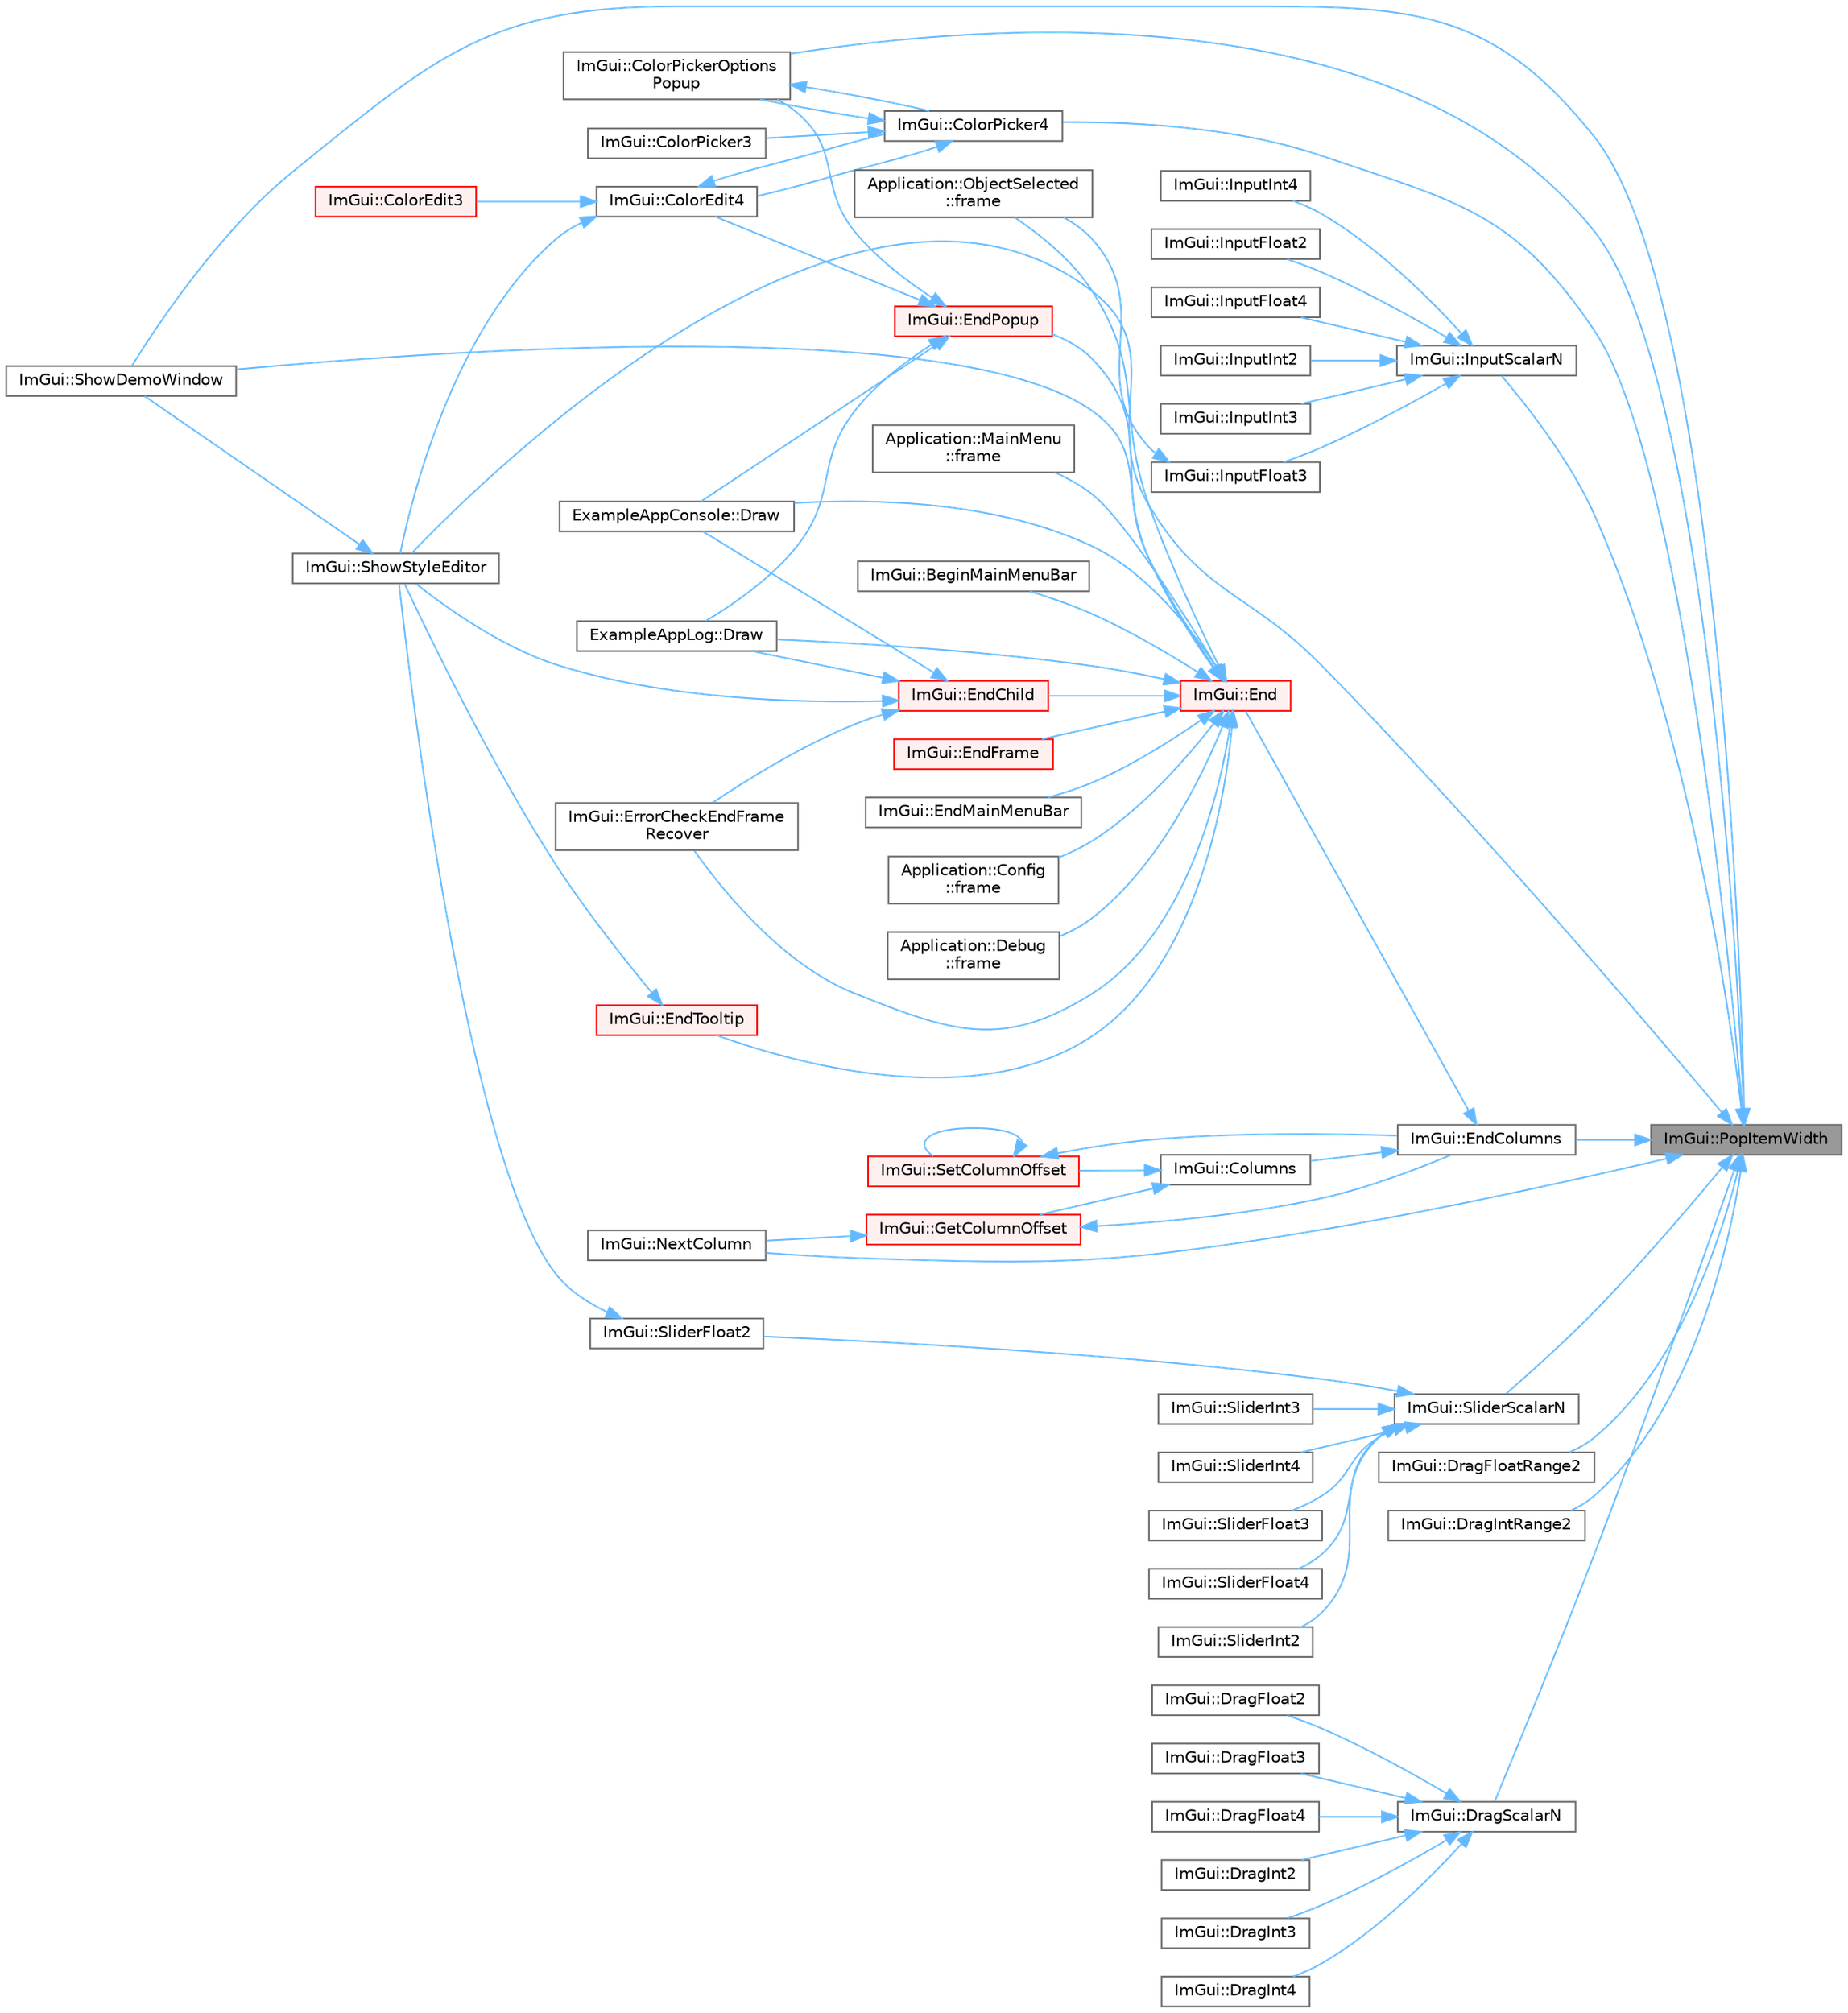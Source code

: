 digraph "ImGui::PopItemWidth"
{
 // LATEX_PDF_SIZE
  bgcolor="transparent";
  edge [fontname=Helvetica,fontsize=10,labelfontname=Helvetica,labelfontsize=10];
  node [fontname=Helvetica,fontsize=10,shape=box,height=0.2,width=0.4];
  rankdir="RL";
  Node1 [id="Node000001",label="ImGui::PopItemWidth",height=0.2,width=0.4,color="gray40", fillcolor="grey60", style="filled", fontcolor="black",tooltip=" "];
  Node1 -> Node2 [id="edge1_Node000001_Node000002",dir="back",color="steelblue1",style="solid",tooltip=" "];
  Node2 [id="Node000002",label="ImGui::ColorPicker4",height=0.2,width=0.4,color="grey40", fillcolor="white", style="filled",URL="$namespace_im_gui.html#a3d5aae9e0a14aa051d5a799abbe97b32",tooltip=" "];
  Node2 -> Node3 [id="edge2_Node000002_Node000003",dir="back",color="steelblue1",style="solid",tooltip=" "];
  Node3 [id="Node000003",label="ImGui::ColorEdit4",height=0.2,width=0.4,color="grey40", fillcolor="white", style="filled",URL="$namespace_im_gui.html#ac3f45e2aa0b1d591cc8a2cdf8b566a45",tooltip=" "];
  Node3 -> Node4 [id="edge3_Node000003_Node000004",dir="back",color="steelblue1",style="solid",tooltip=" "];
  Node4 [id="Node000004",label="ImGui::ColorEdit3",height=0.2,width=0.4,color="red", fillcolor="#FFF0F0", style="filled",URL="$namespace_im_gui.html#a5afe76ba1c91f07363e40396e7df656e",tooltip=" "];
  Node3 -> Node2 [id="edge4_Node000003_Node000002",dir="back",color="steelblue1",style="solid",tooltip=" "];
  Node3 -> Node6 [id="edge5_Node000003_Node000006",dir="back",color="steelblue1",style="solid",tooltip=" "];
  Node6 [id="Node000006",label="ImGui::ShowStyleEditor",height=0.2,width=0.4,color="grey40", fillcolor="white", style="filled",URL="$namespace_im_gui.html#ab2eb3dec78d054fe3feab1c091ec5de5",tooltip=" "];
  Node6 -> Node7 [id="edge6_Node000006_Node000007",dir="back",color="steelblue1",style="solid",tooltip=" "];
  Node7 [id="Node000007",label="ImGui::ShowDemoWindow",height=0.2,width=0.4,color="grey40", fillcolor="white", style="filled",URL="$namespace_im_gui.html#af95643a0ce4893b9e57c12991922fb18",tooltip=" "];
  Node2 -> Node8 [id="edge7_Node000002_Node000008",dir="back",color="steelblue1",style="solid",tooltip=" "];
  Node8 [id="Node000008",label="ImGui::ColorPicker3",height=0.2,width=0.4,color="grey40", fillcolor="white", style="filled",URL="$namespace_im_gui.html#a2a2a98cb9a17b18702be6b954670b388",tooltip=" "];
  Node2 -> Node9 [id="edge8_Node000002_Node000009",dir="back",color="steelblue1",style="solid",tooltip=" "];
  Node9 [id="Node000009",label="ImGui::ColorPickerOptions\lPopup",height=0.2,width=0.4,color="grey40", fillcolor="white", style="filled",URL="$namespace_im_gui.html#a6d112eeb6d8ffdebbc9d9a8c66babbee",tooltip=" "];
  Node9 -> Node2 [id="edge9_Node000009_Node000002",dir="back",color="steelblue1",style="solid",tooltip=" "];
  Node1 -> Node9 [id="edge10_Node000001_Node000009",dir="back",color="steelblue1",style="solid",tooltip=" "];
  Node1 -> Node10 [id="edge11_Node000001_Node000010",dir="back",color="steelblue1",style="solid",tooltip=" "];
  Node10 [id="Node000010",label="ImGui::DragFloatRange2",height=0.2,width=0.4,color="grey40", fillcolor="white", style="filled",URL="$namespace_im_gui.html#aa6bfd93ead5c47e84b66185da88b8e8c",tooltip=" "];
  Node1 -> Node11 [id="edge12_Node000001_Node000011",dir="back",color="steelblue1",style="solid",tooltip=" "];
  Node11 [id="Node000011",label="ImGui::DragIntRange2",height=0.2,width=0.4,color="grey40", fillcolor="white", style="filled",URL="$namespace_im_gui.html#a27a0380e0480671c7cd854dd7bfc6bd1",tooltip=" "];
  Node1 -> Node12 [id="edge13_Node000001_Node000012",dir="back",color="steelblue1",style="solid",tooltip=" "];
  Node12 [id="Node000012",label="ImGui::DragScalarN",height=0.2,width=0.4,color="grey40", fillcolor="white", style="filled",URL="$namespace_im_gui.html#a1265d2b30ced1fca909e26c8f718fcbd",tooltip=" "];
  Node12 -> Node13 [id="edge14_Node000012_Node000013",dir="back",color="steelblue1",style="solid",tooltip=" "];
  Node13 [id="Node000013",label="ImGui::DragFloat2",height=0.2,width=0.4,color="grey40", fillcolor="white", style="filled",URL="$namespace_im_gui.html#afc9ce10d78534a5c186cee0b337f7471",tooltip=" "];
  Node12 -> Node14 [id="edge15_Node000012_Node000014",dir="back",color="steelblue1",style="solid",tooltip=" "];
  Node14 [id="Node000014",label="ImGui::DragFloat3",height=0.2,width=0.4,color="grey40", fillcolor="white", style="filled",URL="$namespace_im_gui.html#a5ffcbb0240077cf2f300960db3c0a3d7",tooltip=" "];
  Node12 -> Node15 [id="edge16_Node000012_Node000015",dir="back",color="steelblue1",style="solid",tooltip=" "];
  Node15 [id="Node000015",label="ImGui::DragFloat4",height=0.2,width=0.4,color="grey40", fillcolor="white", style="filled",URL="$namespace_im_gui.html#a43e4508fb0c6a82cf6d78a645965dd57",tooltip=" "];
  Node12 -> Node16 [id="edge17_Node000012_Node000016",dir="back",color="steelblue1",style="solid",tooltip=" "];
  Node16 [id="Node000016",label="ImGui::DragInt2",height=0.2,width=0.4,color="grey40", fillcolor="white", style="filled",URL="$namespace_im_gui.html#a56e3ba8164b0b78b46f01a3a2f7fe00b",tooltip=" "];
  Node12 -> Node17 [id="edge18_Node000012_Node000017",dir="back",color="steelblue1",style="solid",tooltip=" "];
  Node17 [id="Node000017",label="ImGui::DragInt3",height=0.2,width=0.4,color="grey40", fillcolor="white", style="filled",URL="$namespace_im_gui.html#af4be377242ba2480b28b116390af7261",tooltip=" "];
  Node12 -> Node18 [id="edge19_Node000012_Node000018",dir="back",color="steelblue1",style="solid",tooltip=" "];
  Node18 [id="Node000018",label="ImGui::DragInt4",height=0.2,width=0.4,color="grey40", fillcolor="white", style="filled",URL="$namespace_im_gui.html#a5d75e4d3263272f22eb2001652397e55",tooltip=" "];
  Node1 -> Node19 [id="edge20_Node000001_Node000019",dir="back",color="steelblue1",style="solid",tooltip=" "];
  Node19 [id="Node000019",label="ImGui::EndColumns",height=0.2,width=0.4,color="grey40", fillcolor="white", style="filled",URL="$namespace_im_gui.html#af93bed3bce5475fe4d525d744f16aa20",tooltip=" "];
  Node19 -> Node20 [id="edge21_Node000019_Node000020",dir="back",color="steelblue1",style="solid",tooltip=" "];
  Node20 [id="Node000020",label="ImGui::Columns",height=0.2,width=0.4,color="grey40", fillcolor="white", style="filled",URL="$namespace_im_gui.html#a0e2889956542527c4039b6b8bf5c2a38",tooltip=" "];
  Node20 -> Node21 [id="edge22_Node000020_Node000021",dir="back",color="steelblue1",style="solid",tooltip=" "];
  Node21 [id="Node000021",label="ImGui::GetColumnOffset",height=0.2,width=0.4,color="red", fillcolor="#FFF0F0", style="filled",URL="$namespace_im_gui.html#a79c22e9c5c208b6c9534a273be71a9e6",tooltip=" "];
  Node21 -> Node19 [id="edge23_Node000021_Node000019",dir="back",color="steelblue1",style="solid",tooltip=" "];
  Node21 -> Node23 [id="edge24_Node000021_Node000023",dir="back",color="steelblue1",style="solid",tooltip=" "];
  Node23 [id="Node000023",label="ImGui::NextColumn",height=0.2,width=0.4,color="grey40", fillcolor="white", style="filled",URL="$namespace_im_gui.html#a8f97746d6a9d59c8400c26fb7613a2ff",tooltip=" "];
  Node20 -> Node25 [id="edge25_Node000020_Node000025",dir="back",color="steelblue1",style="solid",tooltip=" "];
  Node25 [id="Node000025",label="ImGui::SetColumnOffset",height=0.2,width=0.4,color="red", fillcolor="#FFF0F0", style="filled",URL="$namespace_im_gui.html#a8cc207211d6cf3f77b505e24aed4ebcc",tooltip=" "];
  Node25 -> Node19 [id="edge26_Node000025_Node000019",dir="back",color="steelblue1",style="solid",tooltip=" "];
  Node25 -> Node25 [id="edge27_Node000025_Node000025",dir="back",color="steelblue1",style="solid",tooltip=" "];
  Node19 -> Node26 [id="edge28_Node000019_Node000026",dir="back",color="steelblue1",style="solid",tooltip=" "];
  Node26 [id="Node000026",label="ImGui::End",height=0.2,width=0.4,color="red", fillcolor="#FFF0F0", style="filled",URL="$namespace_im_gui.html#a5479d93794a004c67ceb6d13f37c8254",tooltip=" "];
  Node26 -> Node27 [id="edge29_Node000026_Node000027",dir="back",color="steelblue1",style="solid",tooltip=" "];
  Node27 [id="Node000027",label="ImGui::BeginMainMenuBar",height=0.2,width=0.4,color="grey40", fillcolor="white", style="filled",URL="$namespace_im_gui.html#a55cb9cfb9865204ac6fb21c965784f78",tooltip=" "];
  Node26 -> Node28 [id="edge30_Node000026_Node000028",dir="back",color="steelblue1",style="solid",tooltip=" "];
  Node28 [id="Node000028",label="ExampleAppConsole::Draw",height=0.2,width=0.4,color="grey40", fillcolor="white", style="filled",URL="$struct_example_app_console.html#a0518a09c7e8648dd52c7c06df19ac17a",tooltip=" "];
  Node26 -> Node29 [id="edge31_Node000026_Node000029",dir="back",color="steelblue1",style="solid",tooltip=" "];
  Node29 [id="Node000029",label="ExampleAppLog::Draw",height=0.2,width=0.4,color="grey40", fillcolor="white", style="filled",URL="$struct_example_app_log.html#a5ad3a4bdb89171b84aeaff96948a1f77",tooltip=" "];
  Node26 -> Node30 [id="edge32_Node000026_Node000030",dir="back",color="steelblue1",style="solid",tooltip=" "];
  Node30 [id="Node000030",label="ImGui::EndChild",height=0.2,width=0.4,color="red", fillcolor="#FFF0F0", style="filled",URL="$namespace_im_gui.html#af8de559a88c1442d6df8c1b04c86e997",tooltip=" "];
  Node30 -> Node28 [id="edge33_Node000030_Node000028",dir="back",color="steelblue1",style="solid",tooltip=" "];
  Node30 -> Node29 [id="edge34_Node000030_Node000029",dir="back",color="steelblue1",style="solid",tooltip=" "];
  Node30 -> Node38 [id="edge35_Node000030_Node000038",dir="back",color="steelblue1",style="solid",tooltip=" "];
  Node38 [id="Node000038",label="ImGui::ErrorCheckEndFrame\lRecover",height=0.2,width=0.4,color="grey40", fillcolor="white", style="filled",URL="$namespace_im_gui.html#aaeda60ee2c0b5c2b3f397b237c9928f3",tooltip=" "];
  Node30 -> Node6 [id="edge36_Node000030_Node000006",dir="back",color="steelblue1",style="solid",tooltip=" "];
  Node26 -> Node82 [id="edge37_Node000026_Node000082",dir="back",color="steelblue1",style="solid",tooltip=" "];
  Node82 [id="Node000082",label="ImGui::EndFrame",height=0.2,width=0.4,color="red", fillcolor="#FFF0F0", style="filled",URL="$namespace_im_gui.html#a246c37da45e88a12ade440a0feacb4ee",tooltip=" "];
  Node26 -> Node85 [id="edge38_Node000026_Node000085",dir="back",color="steelblue1",style="solid",tooltip=" "];
  Node85 [id="Node000085",label="ImGui::EndMainMenuBar",height=0.2,width=0.4,color="grey40", fillcolor="white", style="filled",URL="$namespace_im_gui.html#ab92f330c808546b340eb7bdf7e5f7c95",tooltip=" "];
  Node26 -> Node86 [id="edge39_Node000026_Node000086",dir="back",color="steelblue1",style="solid",tooltip=" "];
  Node86 [id="Node000086",label="ImGui::EndPopup",height=0.2,width=0.4,color="red", fillcolor="#FFF0F0", style="filled",URL="$namespace_im_gui.html#aa6a9b5696f2ea7eed7683425fc77b8f2",tooltip=" "];
  Node86 -> Node3 [id="edge40_Node000086_Node000003",dir="back",color="steelblue1",style="solid",tooltip=" "];
  Node86 -> Node9 [id="edge41_Node000086_Node000009",dir="back",color="steelblue1",style="solid",tooltip=" "];
  Node86 -> Node28 [id="edge42_Node000086_Node000028",dir="back",color="steelblue1",style="solid",tooltip=" "];
  Node86 -> Node29 [id="edge43_Node000086_Node000029",dir="back",color="steelblue1",style="solid",tooltip=" "];
  Node26 -> Node111 [id="edge44_Node000026_Node000111",dir="back",color="steelblue1",style="solid",tooltip=" "];
  Node111 [id="Node000111",label="ImGui::EndTooltip",height=0.2,width=0.4,color="red", fillcolor="#FFF0F0", style="filled",URL="$namespace_im_gui.html#ac8d75c160cfdf43d512f773ca133a1c6",tooltip=" "];
  Node111 -> Node6 [id="edge45_Node000111_Node000006",dir="back",color="steelblue1",style="solid",tooltip=" "];
  Node26 -> Node38 [id="edge46_Node000026_Node000038",dir="back",color="steelblue1",style="solid",tooltip=" "];
  Node26 -> Node43 [id="edge47_Node000026_Node000043",dir="back",color="steelblue1",style="solid",tooltip=" "];
  Node43 [id="Node000043",label="Application::Config\l::frame",height=0.2,width=0.4,color="grey40", fillcolor="white", style="filled",URL="$class_application_1_1_config.html#a291cc3a874949e121dcf83a3f90681bc",tooltip=" "];
  Node26 -> Node135 [id="edge48_Node000026_Node000135",dir="back",color="steelblue1",style="solid",tooltip=" "];
  Node135 [id="Node000135",label="Application::Debug\l::frame",height=0.2,width=0.4,color="grey40", fillcolor="white", style="filled",URL="$class_application_1_1_debug.html#a26339829cae3b768474358c34eb8ab23",tooltip=" "];
  Node26 -> Node136 [id="edge49_Node000026_Node000136",dir="back",color="steelblue1",style="solid",tooltip=" "];
  Node136 [id="Node000136",label="Application::MainMenu\l::frame",height=0.2,width=0.4,color="grey40", fillcolor="white", style="filled",URL="$class_application_1_1_main_menu.html#a868fe54ddb269b9ab03f0d7d068dd698",tooltip=" "];
  Node26 -> Node46 [id="edge50_Node000026_Node000046",dir="back",color="steelblue1",style="solid",tooltip=" "];
  Node46 [id="Node000046",label="Application::ObjectSelected\l::frame",height=0.2,width=0.4,color="grey40", fillcolor="white", style="filled",URL="$class_application_1_1_object_selected.html#a30dd507edcc6c76dd65cc0cf9dda010a",tooltip=" "];
  Node26 -> Node7 [id="edge51_Node000026_Node000007",dir="back",color="steelblue1",style="solid",tooltip=" "];
  Node1 -> Node49 [id="edge52_Node000001_Node000049",dir="back",color="steelblue1",style="solid",tooltip=" "];
  Node49 [id="Node000049",label="ImGui::InputScalarN",height=0.2,width=0.4,color="grey40", fillcolor="white", style="filled",URL="$namespace_im_gui.html#afb17f0092027c09183df498834abace9",tooltip=" "];
  Node49 -> Node50 [id="edge53_Node000049_Node000050",dir="back",color="steelblue1",style="solid",tooltip=" "];
  Node50 [id="Node000050",label="ImGui::InputFloat2",height=0.2,width=0.4,color="grey40", fillcolor="white", style="filled",URL="$namespace_im_gui.html#a854ba6decd4ae7e4b0980a9c71bfa47d",tooltip=" "];
  Node49 -> Node51 [id="edge54_Node000049_Node000051",dir="back",color="steelblue1",style="solid",tooltip=" "];
  Node51 [id="Node000051",label="ImGui::InputFloat3",height=0.2,width=0.4,color="grey40", fillcolor="white", style="filled",URL="$namespace_im_gui.html#a970a00fd1a4226c697ea5fb807fb62d8",tooltip=" "];
  Node51 -> Node46 [id="edge55_Node000051_Node000046",dir="back",color="steelblue1",style="solid",tooltip=" "];
  Node49 -> Node52 [id="edge56_Node000049_Node000052",dir="back",color="steelblue1",style="solid",tooltip=" "];
  Node52 [id="Node000052",label="ImGui::InputFloat4",height=0.2,width=0.4,color="grey40", fillcolor="white", style="filled",URL="$namespace_im_gui.html#a69675d2e9780a0e5a7a372f936b64d49",tooltip=" "];
  Node49 -> Node53 [id="edge57_Node000049_Node000053",dir="back",color="steelblue1",style="solid",tooltip=" "];
  Node53 [id="Node000053",label="ImGui::InputInt2",height=0.2,width=0.4,color="grey40", fillcolor="white", style="filled",URL="$namespace_im_gui.html#a83dfd2daacefb741e67d8d69821e1590",tooltip=" "];
  Node49 -> Node54 [id="edge58_Node000049_Node000054",dir="back",color="steelblue1",style="solid",tooltip=" "];
  Node54 [id="Node000054",label="ImGui::InputInt3",height=0.2,width=0.4,color="grey40", fillcolor="white", style="filled",URL="$namespace_im_gui.html#ab8e7466e5bdda70fefa551eb662dc3f5",tooltip=" "];
  Node49 -> Node55 [id="edge59_Node000049_Node000055",dir="back",color="steelblue1",style="solid",tooltip=" "];
  Node55 [id="Node000055",label="ImGui::InputInt4",height=0.2,width=0.4,color="grey40", fillcolor="white", style="filled",URL="$namespace_im_gui.html#a3a57668b83f7a99d295f94baa71add0a",tooltip=" "];
  Node1 -> Node23 [id="edge60_Node000001_Node000023",dir="back",color="steelblue1",style="solid",tooltip=" "];
  Node1 -> Node7 [id="edge61_Node000001_Node000007",dir="back",color="steelblue1",style="solid",tooltip=" "];
  Node1 -> Node6 [id="edge62_Node000001_Node000006",dir="back",color="steelblue1",style="solid",tooltip=" "];
  Node1 -> Node73 [id="edge63_Node000001_Node000073",dir="back",color="steelblue1",style="solid",tooltip=" "];
  Node73 [id="Node000073",label="ImGui::SliderScalarN",height=0.2,width=0.4,color="grey40", fillcolor="white", style="filled",URL="$namespace_im_gui.html#a64031a4ad000695c1e1d3f42792f4bb4",tooltip=" "];
  Node73 -> Node74 [id="edge64_Node000073_Node000074",dir="back",color="steelblue1",style="solid",tooltip=" "];
  Node74 [id="Node000074",label="ImGui::SliderFloat2",height=0.2,width=0.4,color="grey40", fillcolor="white", style="filled",URL="$namespace_im_gui.html#a65ed4a55f13d467b06075c951b310c23",tooltip=" "];
  Node74 -> Node6 [id="edge65_Node000074_Node000006",dir="back",color="steelblue1",style="solid",tooltip=" "];
  Node73 -> Node75 [id="edge66_Node000073_Node000075",dir="back",color="steelblue1",style="solid",tooltip=" "];
  Node75 [id="Node000075",label="ImGui::SliderFloat3",height=0.2,width=0.4,color="grey40", fillcolor="white", style="filled",URL="$namespace_im_gui.html#a9fb9ae936849ae17be13c9b6a0391585",tooltip=" "];
  Node73 -> Node76 [id="edge67_Node000073_Node000076",dir="back",color="steelblue1",style="solid",tooltip=" "];
  Node76 [id="Node000076",label="ImGui::SliderFloat4",height=0.2,width=0.4,color="grey40", fillcolor="white", style="filled",URL="$namespace_im_gui.html#acee94c7b89963d8fec32de541cd7205f",tooltip=" "];
  Node73 -> Node77 [id="edge68_Node000073_Node000077",dir="back",color="steelblue1",style="solid",tooltip=" "];
  Node77 [id="Node000077",label="ImGui::SliderInt2",height=0.2,width=0.4,color="grey40", fillcolor="white", style="filled",URL="$namespace_im_gui.html#a9913948869631d72e4fa5dd69235350e",tooltip=" "];
  Node73 -> Node78 [id="edge69_Node000073_Node000078",dir="back",color="steelblue1",style="solid",tooltip=" "];
  Node78 [id="Node000078",label="ImGui::SliderInt3",height=0.2,width=0.4,color="grey40", fillcolor="white", style="filled",URL="$namespace_im_gui.html#ab1e67cf69998479a59677e332dba745b",tooltip=" "];
  Node73 -> Node79 [id="edge70_Node000073_Node000079",dir="back",color="steelblue1",style="solid",tooltip=" "];
  Node79 [id="Node000079",label="ImGui::SliderInt4",height=0.2,width=0.4,color="grey40", fillcolor="white", style="filled",URL="$namespace_im_gui.html#a9a0bb4c55424177ab7894e5a87bd91ea",tooltip=" "];
}
